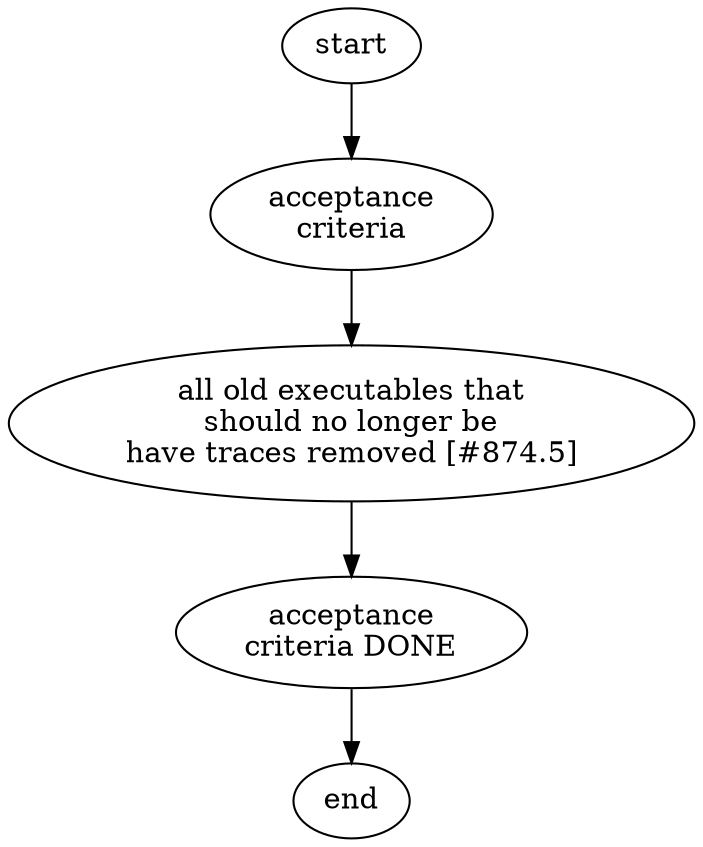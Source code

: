 digraph g {


n_01393240332[label="start"]


n_01393240332->n_92310482392
n_92310482392[label="acceptance\ncriteria"]


n_92310482392->n_92828109398
n_92828109398[label="all old executables that
should no longer be
have traces removed [#874.5]"]
n_92828109398->n_99838742542


n_99838742542[label="acceptance\ncriteria DONE"]
n_99838742542->n_99838742552


n_99838742552[label="end"]

}
/*
# #born.
*/
